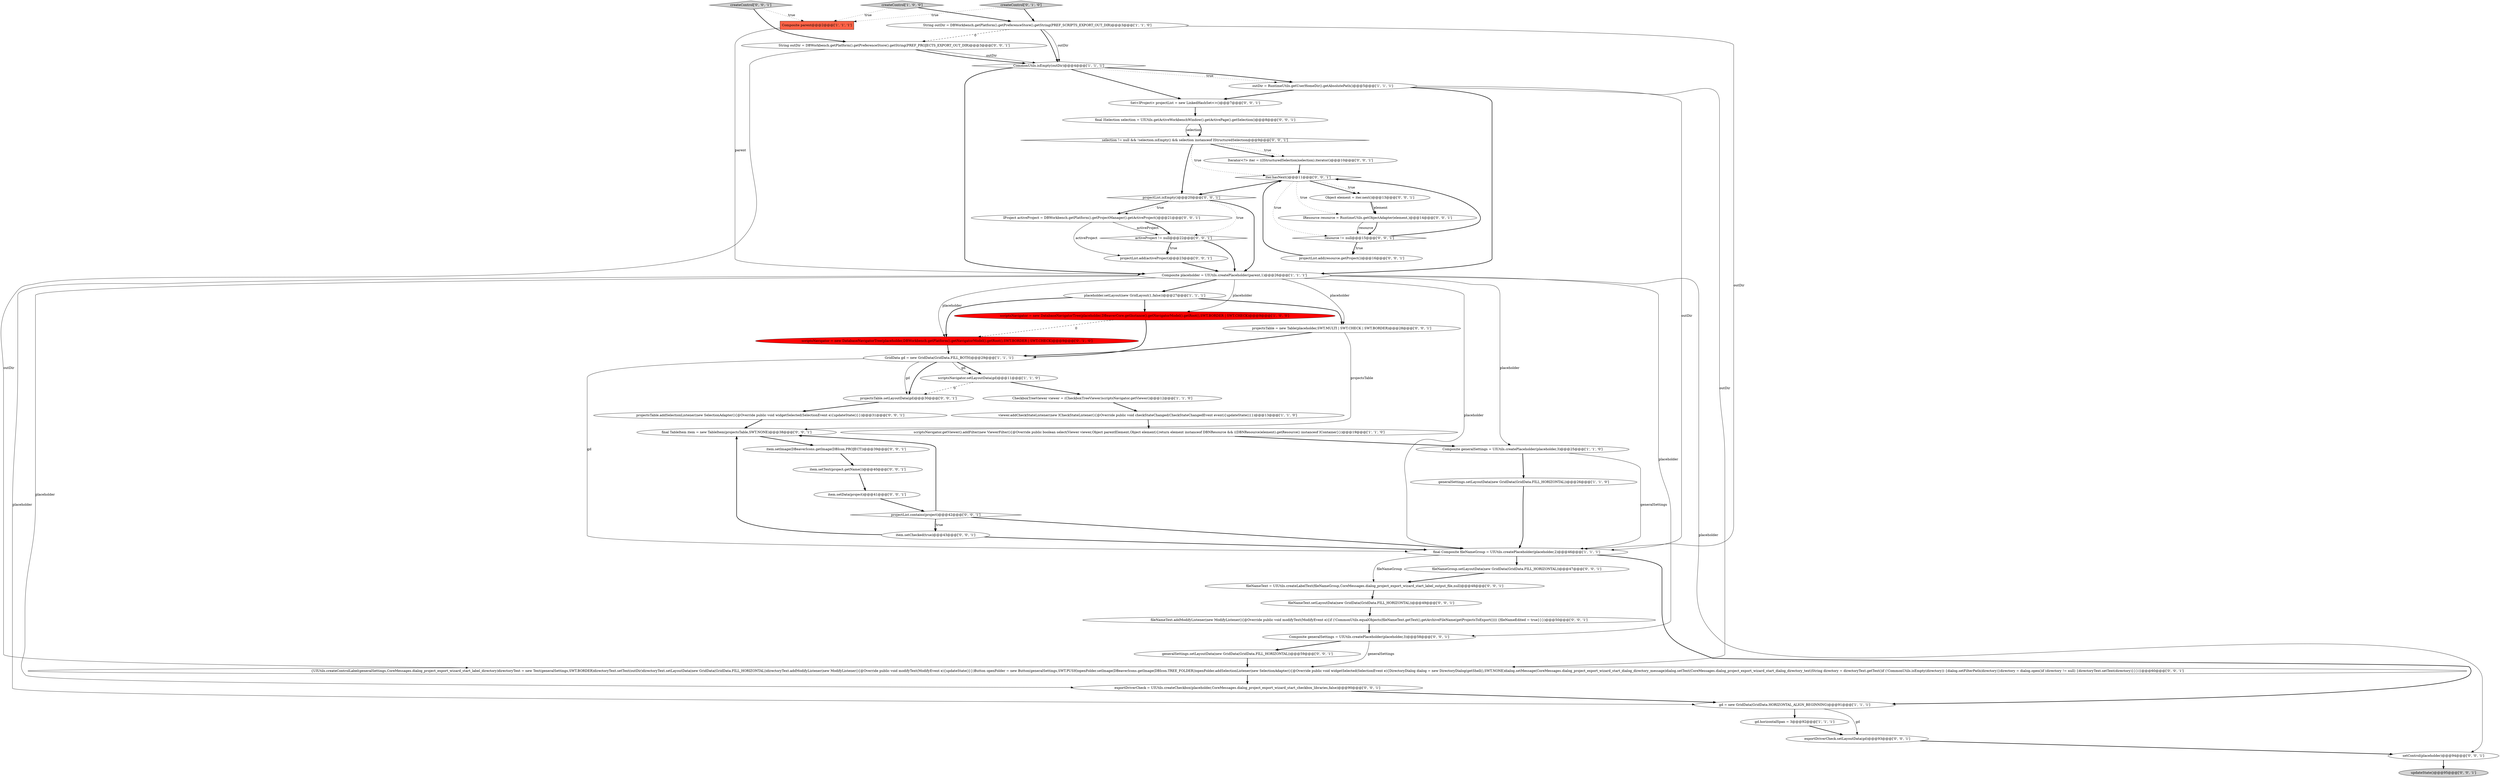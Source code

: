digraph {
3 [style = filled, label = "GridData gd = new GridData(GridData.FILL_BOTH)@@@29@@@['1', '1', '1']", fillcolor = white, shape = ellipse image = "AAA0AAABBB1BBB"];
46 [style = filled, label = "String outDir = DBWorkbench.getPlatform().getPreferenceStore().getString(PREF_PROJECTS_EXPORT_OUT_DIR)@@@3@@@['0', '0', '1']", fillcolor = white, shape = ellipse image = "AAA0AAABBB3BBB"];
15 [style = filled, label = "CheckboxTreeViewer viewer = (CheckboxTreeViewer)scriptsNavigator.getViewer()@@@12@@@['1', '1', '0']", fillcolor = white, shape = ellipse image = "AAA0AAABBB1BBB"];
17 [style = filled, label = "gd.horizontalSpan = 3@@@92@@@['1', '1', '1']", fillcolor = white, shape = ellipse image = "AAA0AAABBB1BBB"];
2 [style = filled, label = "createControl['1', '0', '0']", fillcolor = lightgray, shape = diamond image = "AAA0AAABBB1BBB"];
11 [style = filled, label = "placeholder.setLayout(new GridLayout(1,false))@@@27@@@['1', '1', '1']", fillcolor = white, shape = ellipse image = "AAA0AAABBB1BBB"];
53 [style = filled, label = "final TableItem item = new TableItem(projectsTable,SWT.NONE)@@@38@@@['0', '0', '1']", fillcolor = white, shape = ellipse image = "AAA0AAABBB3BBB"];
27 [style = filled, label = "activeProject != null@@@22@@@['0', '0', '1']", fillcolor = white, shape = diamond image = "AAA0AAABBB3BBB"];
0 [style = filled, label = "scriptsNavigator.setLayoutData(gd)@@@11@@@['1', '1', '0']", fillcolor = white, shape = ellipse image = "AAA0AAABBB1BBB"];
50 [style = filled, label = "IResource resource = RuntimeUtils.getObjectAdapter(element,)@@@14@@@['0', '0', '1']", fillcolor = white, shape = ellipse image = "AAA0AAABBB3BBB"];
36 [style = filled, label = "{UIUtils.createControlLabel(generalSettings,CoreMessages.dialog_project_export_wizard_start_label_directory)directoryText = new Text(generalSettings,SWT.BORDER)directoryText.setText(outDir)directoryText.setLayoutData(new GridData(GridData.FILL_HORIZONTAL))directoryText.addModifyListener(new ModifyListener(){@Override public void modifyText(ModifyEvent e){updateState()}})Button openFolder = new Button(generalSettings,SWT.PUSH)openFolder.setImage(DBeaverIcons.getImage(DBIcon.TREE_FOLDER))openFolder.addSelectionListener(new SelectionAdapter(){@Override public void widgetSelected(SelectionEvent e){DirectoryDialog dialog = new DirectoryDialog(getShell(),SWT.NONE)dialog.setMessage(CoreMessages.dialog_project_export_wizard_start_dialog_directory_message)dialog.setText(CoreMessages.dialog_project_export_wizard_start_dialog_directory_text)String directory = directoryText.getText()if (!CommonUtils.isEmpty(directory)) {dialog.setFilterPath(directory)}directory = dialog.open()if (directory != null) {directoryText.setText(directory)}}})}@@@60@@@['0', '0', '1']", fillcolor = white, shape = ellipse image = "AAA0AAABBB3BBB"];
26 [style = filled, label = "projectsTable.setLayoutData(gd)@@@30@@@['0', '0', '1']", fillcolor = white, shape = ellipse image = "AAA0AAABBB3BBB"];
29 [style = filled, label = "fileNameText.setLayoutData(new GridData(GridData.FILL_HORIZONTAL))@@@49@@@['0', '0', '1']", fillcolor = white, shape = ellipse image = "AAA0AAABBB3BBB"];
8 [style = filled, label = "String outDir = DBWorkbench.getPlatform().getPreferenceStore().getString(PREF_SCRIPTS_EXPORT_OUT_DIR)@@@3@@@['1', '1', '0']", fillcolor = white, shape = ellipse image = "AAA0AAABBB1BBB"];
30 [style = filled, label = "generalSettings.setLayoutData(new GridData(GridData.FILL_HORIZONTAL))@@@59@@@['0', '0', '1']", fillcolor = white, shape = ellipse image = "AAA0AAABBB3BBB"];
18 [style = filled, label = "scriptsNavigator = new DatabaseNavigatorTree(placeholder,DBWorkbench.getPlatform().getNavigatorModel().getRoot(),SWT.BORDER | SWT.CHECK)@@@9@@@['0', '1', '0']", fillcolor = red, shape = ellipse image = "AAA1AAABBB2BBB"];
7 [style = filled, label = "generalSettings.setLayoutData(new GridData(GridData.FILL_HORIZONTAL))@@@26@@@['1', '1', '0']", fillcolor = white, shape = ellipse image = "AAA0AAABBB1BBB"];
13 [style = filled, label = "Composite parent@@@2@@@['1', '1', '1']", fillcolor = tomato, shape = box image = "AAA0AAABBB1BBB"];
9 [style = filled, label = "outDir = RuntimeUtils.getUserHomeDir().getAbsolutePath()@@@5@@@['1', '1', '1']", fillcolor = white, shape = ellipse image = "AAA0AAABBB1BBB"];
43 [style = filled, label = "fileNameGroup.setLayoutData(new GridData(GridData.FILL_HORIZONTAL))@@@47@@@['0', '0', '1']", fillcolor = white, shape = ellipse image = "AAA0AAABBB3BBB"];
33 [style = filled, label = "exportDriverCheck.setLayoutData(gd)@@@93@@@['0', '0', '1']", fillcolor = white, shape = ellipse image = "AAA0AAABBB3BBB"];
40 [style = filled, label = "final ISelection selection = UIUtils.getActiveWorkbenchWindow().getActivePage().getSelection()@@@8@@@['0', '0', '1']", fillcolor = white, shape = ellipse image = "AAA0AAABBB3BBB"];
42 [style = filled, label = "item.setData(project)@@@41@@@['0', '0', '1']", fillcolor = white, shape = ellipse image = "AAA0AAABBB3BBB"];
6 [style = filled, label = "gd = new GridData(GridData.HORIZONTAL_ALIGN_BEGINNING)@@@91@@@['1', '1', '1']", fillcolor = white, shape = ellipse image = "AAA0AAABBB1BBB"];
14 [style = filled, label = "scriptsNavigator = new DatabaseNavigatorTree(placeholder,DBeaverCore.getInstance().getNavigatorModel().getRoot(),SWT.BORDER | SWT.CHECK)@@@9@@@['1', '0', '0']", fillcolor = red, shape = ellipse image = "AAA1AAABBB1BBB"];
48 [style = filled, label = "fileNameText = UIUtils.createLabelText(fileNameGroup,CoreMessages.dialog_project_export_wizard_start_label_output_file,null)@@@48@@@['0', '0', '1']", fillcolor = white, shape = ellipse image = "AAA0AAABBB3BBB"];
12 [style = filled, label = "final Composite fileNameGroup = UIUtils.createPlaceholder(placeholder,2)@@@46@@@['1', '1', '1']", fillcolor = white, shape = ellipse image = "AAA0AAABBB1BBB"];
41 [style = filled, label = "selection != null && !selection.isEmpty() && selection instanceof IStructuredSelection@@@9@@@['0', '0', '1']", fillcolor = white, shape = diamond image = "AAA0AAABBB3BBB"];
39 [style = filled, label = "setControl(placeholder)@@@94@@@['0', '0', '1']", fillcolor = white, shape = ellipse image = "AAA0AAABBB3BBB"];
52 [style = filled, label = "Iterator<?> iter = ((IStructuredSelection)selection).iterator()@@@10@@@['0', '0', '1']", fillcolor = white, shape = ellipse image = "AAA0AAABBB3BBB"];
35 [style = filled, label = "projectList.add(resource.getProject())@@@16@@@['0', '0', '1']", fillcolor = white, shape = ellipse image = "AAA0AAABBB3BBB"];
19 [style = filled, label = "createControl['0', '1', '0']", fillcolor = lightgray, shape = diamond image = "AAA0AAABBB2BBB"];
54 [style = filled, label = "resource != null@@@15@@@['0', '0', '1']", fillcolor = white, shape = diamond image = "AAA0AAABBB3BBB"];
21 [style = filled, label = "item.setText(project.getName())@@@40@@@['0', '0', '1']", fillcolor = white, shape = ellipse image = "AAA0AAABBB3BBB"];
22 [style = filled, label = "projectsTable = new Table(placeholder,SWT.MULTI | SWT.CHECK | SWT.BORDER)@@@28@@@['0', '0', '1']", fillcolor = white, shape = ellipse image = "AAA0AAABBB3BBB"];
10 [style = filled, label = "CommonUtils.isEmpty(outDir)@@@4@@@['1', '1', '1']", fillcolor = white, shape = diamond image = "AAA0AAABBB1BBB"];
1 [style = filled, label = "scriptsNavigator.getViewer().addFilter(new ViewerFilter(){@Override public boolean select(Viewer viewer,Object parentElement,Object element){return element instanceof DBNResource && ((DBNResource)element).getResource() instanceof IContainer}})@@@19@@@['1', '1', '0']", fillcolor = white, shape = ellipse image = "AAA0AAABBB1BBB"];
4 [style = filled, label = "Composite placeholder = UIUtils.createPlaceholder(parent,1)@@@26@@@['1', '1', '1']", fillcolor = white, shape = ellipse image = "AAA0AAABBB1BBB"];
49 [style = filled, label = "fileNameText.addModifyListener(new ModifyListener(){@Override public void modifyText(ModifyEvent e){if (!CommonUtils.equalObjects(fileNameText.getText(),getArchiveFileName(getProjectsToExport()))) {fileNameEdited = true}}})@@@50@@@['0', '0', '1']", fillcolor = white, shape = ellipse image = "AAA0AAABBB3BBB"];
24 [style = filled, label = "iter.hasNext()@@@11@@@['0', '0', '1']", fillcolor = white, shape = diamond image = "AAA0AAABBB3BBB"];
28 [style = filled, label = "Object element = iter.next()@@@13@@@['0', '0', '1']", fillcolor = white, shape = ellipse image = "AAA0AAABBB3BBB"];
38 [style = filled, label = "item.setImage(DBeaverIcons.getImage(DBIcon.PROJECT))@@@39@@@['0', '0', '1']", fillcolor = white, shape = ellipse image = "AAA0AAABBB3BBB"];
25 [style = filled, label = "projectList.add(activeProject)@@@23@@@['0', '0', '1']", fillcolor = white, shape = ellipse image = "AAA0AAABBB3BBB"];
51 [style = filled, label = "updateState()@@@95@@@['0', '0', '1']", fillcolor = lightgray, shape = ellipse image = "AAA0AAABBB3BBB"];
47 [style = filled, label = "projectsTable.addSelectionListener(new SelectionAdapter(){@Override public void widgetSelected(SelectionEvent e){updateState()}})@@@31@@@['0', '0', '1']", fillcolor = white, shape = ellipse image = "AAA0AAABBB3BBB"];
37 [style = filled, label = "Composite generalSettings = UIUtils.createPlaceholder(placeholder,3)@@@58@@@['0', '0', '1']", fillcolor = white, shape = ellipse image = "AAA0AAABBB3BBB"];
34 [style = filled, label = "Set<IProject> projectList = new LinkedHashSet<>()@@@7@@@['0', '0', '1']", fillcolor = white, shape = ellipse image = "AAA0AAABBB3BBB"];
5 [style = filled, label = "Composite generalSettings = UIUtils.createPlaceholder(placeholder,3)@@@25@@@['1', '1', '0']", fillcolor = white, shape = ellipse image = "AAA0AAABBB1BBB"];
20 [style = filled, label = "projectList.isEmpty()@@@20@@@['0', '0', '1']", fillcolor = white, shape = diamond image = "AAA0AAABBB3BBB"];
31 [style = filled, label = "item.setChecked(true)@@@43@@@['0', '0', '1']", fillcolor = white, shape = ellipse image = "AAA0AAABBB3BBB"];
23 [style = filled, label = "createControl['0', '0', '1']", fillcolor = lightgray, shape = diamond image = "AAA0AAABBB3BBB"];
45 [style = filled, label = "projectList.contains(project)@@@42@@@['0', '0', '1']", fillcolor = white, shape = diamond image = "AAA0AAABBB3BBB"];
16 [style = filled, label = "viewer.addCheckStateListener(new ICheckStateListener(){@Override public void checkStateChanged(CheckStateChangedEvent event){updateState()}})@@@13@@@['1', '1', '0']", fillcolor = white, shape = ellipse image = "AAA0AAABBB1BBB"];
32 [style = filled, label = "IProject activeProject = DBWorkbench.getPlatform().getProjectManager().getActiveProject()@@@21@@@['0', '0', '1']", fillcolor = white, shape = ellipse image = "AAA0AAABBB3BBB"];
44 [style = filled, label = "exportDriverCheck = UIUtils.createCheckbox(placeholder,CoreMessages.dialog_project_export_wizard_start_checkbox_libraries,false)@@@90@@@['0', '0', '1']", fillcolor = white, shape = ellipse image = "AAA0AAABBB3BBB"];
1->5 [style = bold, label=""];
14->3 [style = bold, label=""];
8->10 [style = bold, label=""];
18->3 [style = bold, label=""];
54->35 [style = dotted, label="true"];
21->42 [style = bold, label=""];
11->14 [style = bold, label=""];
42->45 [style = bold, label=""];
48->29 [style = bold, label=""];
28->50 [style = bold, label=""];
20->27 [style = dotted, label="true"];
30->36 [style = bold, label=""];
45->31 [style = bold, label=""];
41->20 [style = bold, label=""];
0->15 [style = bold, label=""];
46->10 [style = solid, label="outDir"];
52->24 [style = bold, label=""];
5->12 [style = solid, label="generalSettings"];
4->6 [style = solid, label="placeholder"];
39->51 [style = bold, label=""];
32->27 [style = solid, label="activeProject"];
3->26 [style = solid, label="gd"];
53->38 [style = bold, label=""];
50->54 [style = bold, label=""];
4->39 [style = solid, label="placeholder"];
27->25 [style = bold, label=""];
24->28 [style = bold, label=""];
47->53 [style = bold, label=""];
4->22 [style = solid, label="placeholder"];
27->25 [style = dotted, label="true"];
36->44 [style = bold, label=""];
22->53 [style = solid, label="projectsTable"];
40->41 [style = solid, label="selection"];
26->47 [style = bold, label=""];
13->4 [style = solid, label="parent"];
41->24 [style = dotted, label="true"];
8->46 [style = dashed, label="0"];
11->18 [style = bold, label=""];
9->36 [style = solid, label="outDir"];
3->0 [style = bold, label=""];
24->20 [style = bold, label=""];
10->34 [style = bold, label=""];
9->12 [style = solid, label="outDir"];
31->53 [style = bold, label=""];
8->10 [style = solid, label="outDir"];
5->7 [style = bold, label=""];
14->18 [style = dashed, label="0"];
28->50 [style = solid, label="element"];
45->31 [style = dotted, label="true"];
6->17 [style = bold, label=""];
4->12 [style = solid, label="placeholder"];
54->35 [style = bold, label=""];
50->54 [style = solid, label="resource"];
49->37 [style = bold, label=""];
34->40 [style = bold, label=""];
37->30 [style = bold, label=""];
46->10 [style = bold, label=""];
3->26 [style = bold, label=""];
32->27 [style = bold, label=""];
0->26 [style = dashed, label="0"];
45->53 [style = bold, label=""];
29->49 [style = bold, label=""];
10->9 [style = dotted, label="true"];
31->12 [style = bold, label=""];
32->25 [style = solid, label="activeProject"];
35->24 [style = bold, label=""];
54->24 [style = bold, label=""];
4->5 [style = solid, label="placeholder"];
16->1 [style = bold, label=""];
23->13 [style = dotted, label="true"];
4->14 [style = solid, label="placeholder"];
11->22 [style = bold, label=""];
3->12 [style = solid, label="gd"];
37->36 [style = solid, label="generalSettings"];
10->9 [style = bold, label=""];
12->43 [style = bold, label=""];
46->36 [style = solid, label="outDir"];
41->52 [style = dotted, label="true"];
8->12 [style = solid, label="outDir"];
44->6 [style = bold, label=""];
7->12 [style = bold, label=""];
9->4 [style = bold, label=""];
43->48 [style = bold, label=""];
4->18 [style = solid, label="placeholder"];
4->44 [style = solid, label="placeholder"];
20->32 [style = bold, label=""];
25->4 [style = bold, label=""];
23->46 [style = bold, label=""];
17->33 [style = bold, label=""];
19->13 [style = dotted, label="true"];
15->16 [style = bold, label=""];
12->6 [style = bold, label=""];
24->28 [style = dotted, label="true"];
19->8 [style = bold, label=""];
20->4 [style = bold, label=""];
41->52 [style = bold, label=""];
45->12 [style = bold, label=""];
22->3 [style = bold, label=""];
24->50 [style = dotted, label="true"];
27->4 [style = bold, label=""];
4->37 [style = solid, label="placeholder"];
33->39 [style = bold, label=""];
40->41 [style = bold, label=""];
10->4 [style = bold, label=""];
24->54 [style = dotted, label="true"];
38->21 [style = bold, label=""];
12->48 [style = solid, label="fileNameGroup"];
6->33 [style = solid, label="gd"];
4->11 [style = bold, label=""];
20->32 [style = dotted, label="true"];
2->13 [style = dotted, label="true"];
2->8 [style = bold, label=""];
3->0 [style = solid, label="gd"];
9->34 [style = bold, label=""];
}
